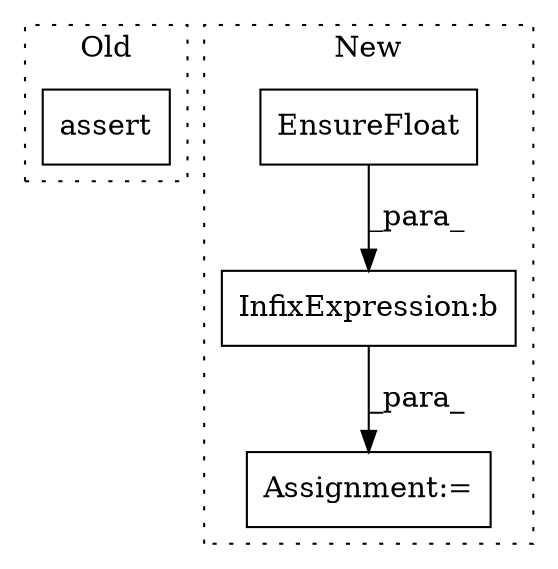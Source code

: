 digraph G {
subgraph cluster0 {
1 [label="assert" a="32" s="4302,4338" l="13,1" shape="box"];
label = "Old";
style="dotted";
}
subgraph cluster1 {
2 [label="EnsureFloat" a="32" s="4622" l="13" shape="box"];
3 [label="InfixExpression:b" a="27" s="4635" l="3" shape="box"];
4 [label="Assignment:=" a="7" s="4620" l="1" shape="box"];
label = "New";
style="dotted";
}
2 -> 3 [label="_para_"];
3 -> 4 [label="_para_"];
}